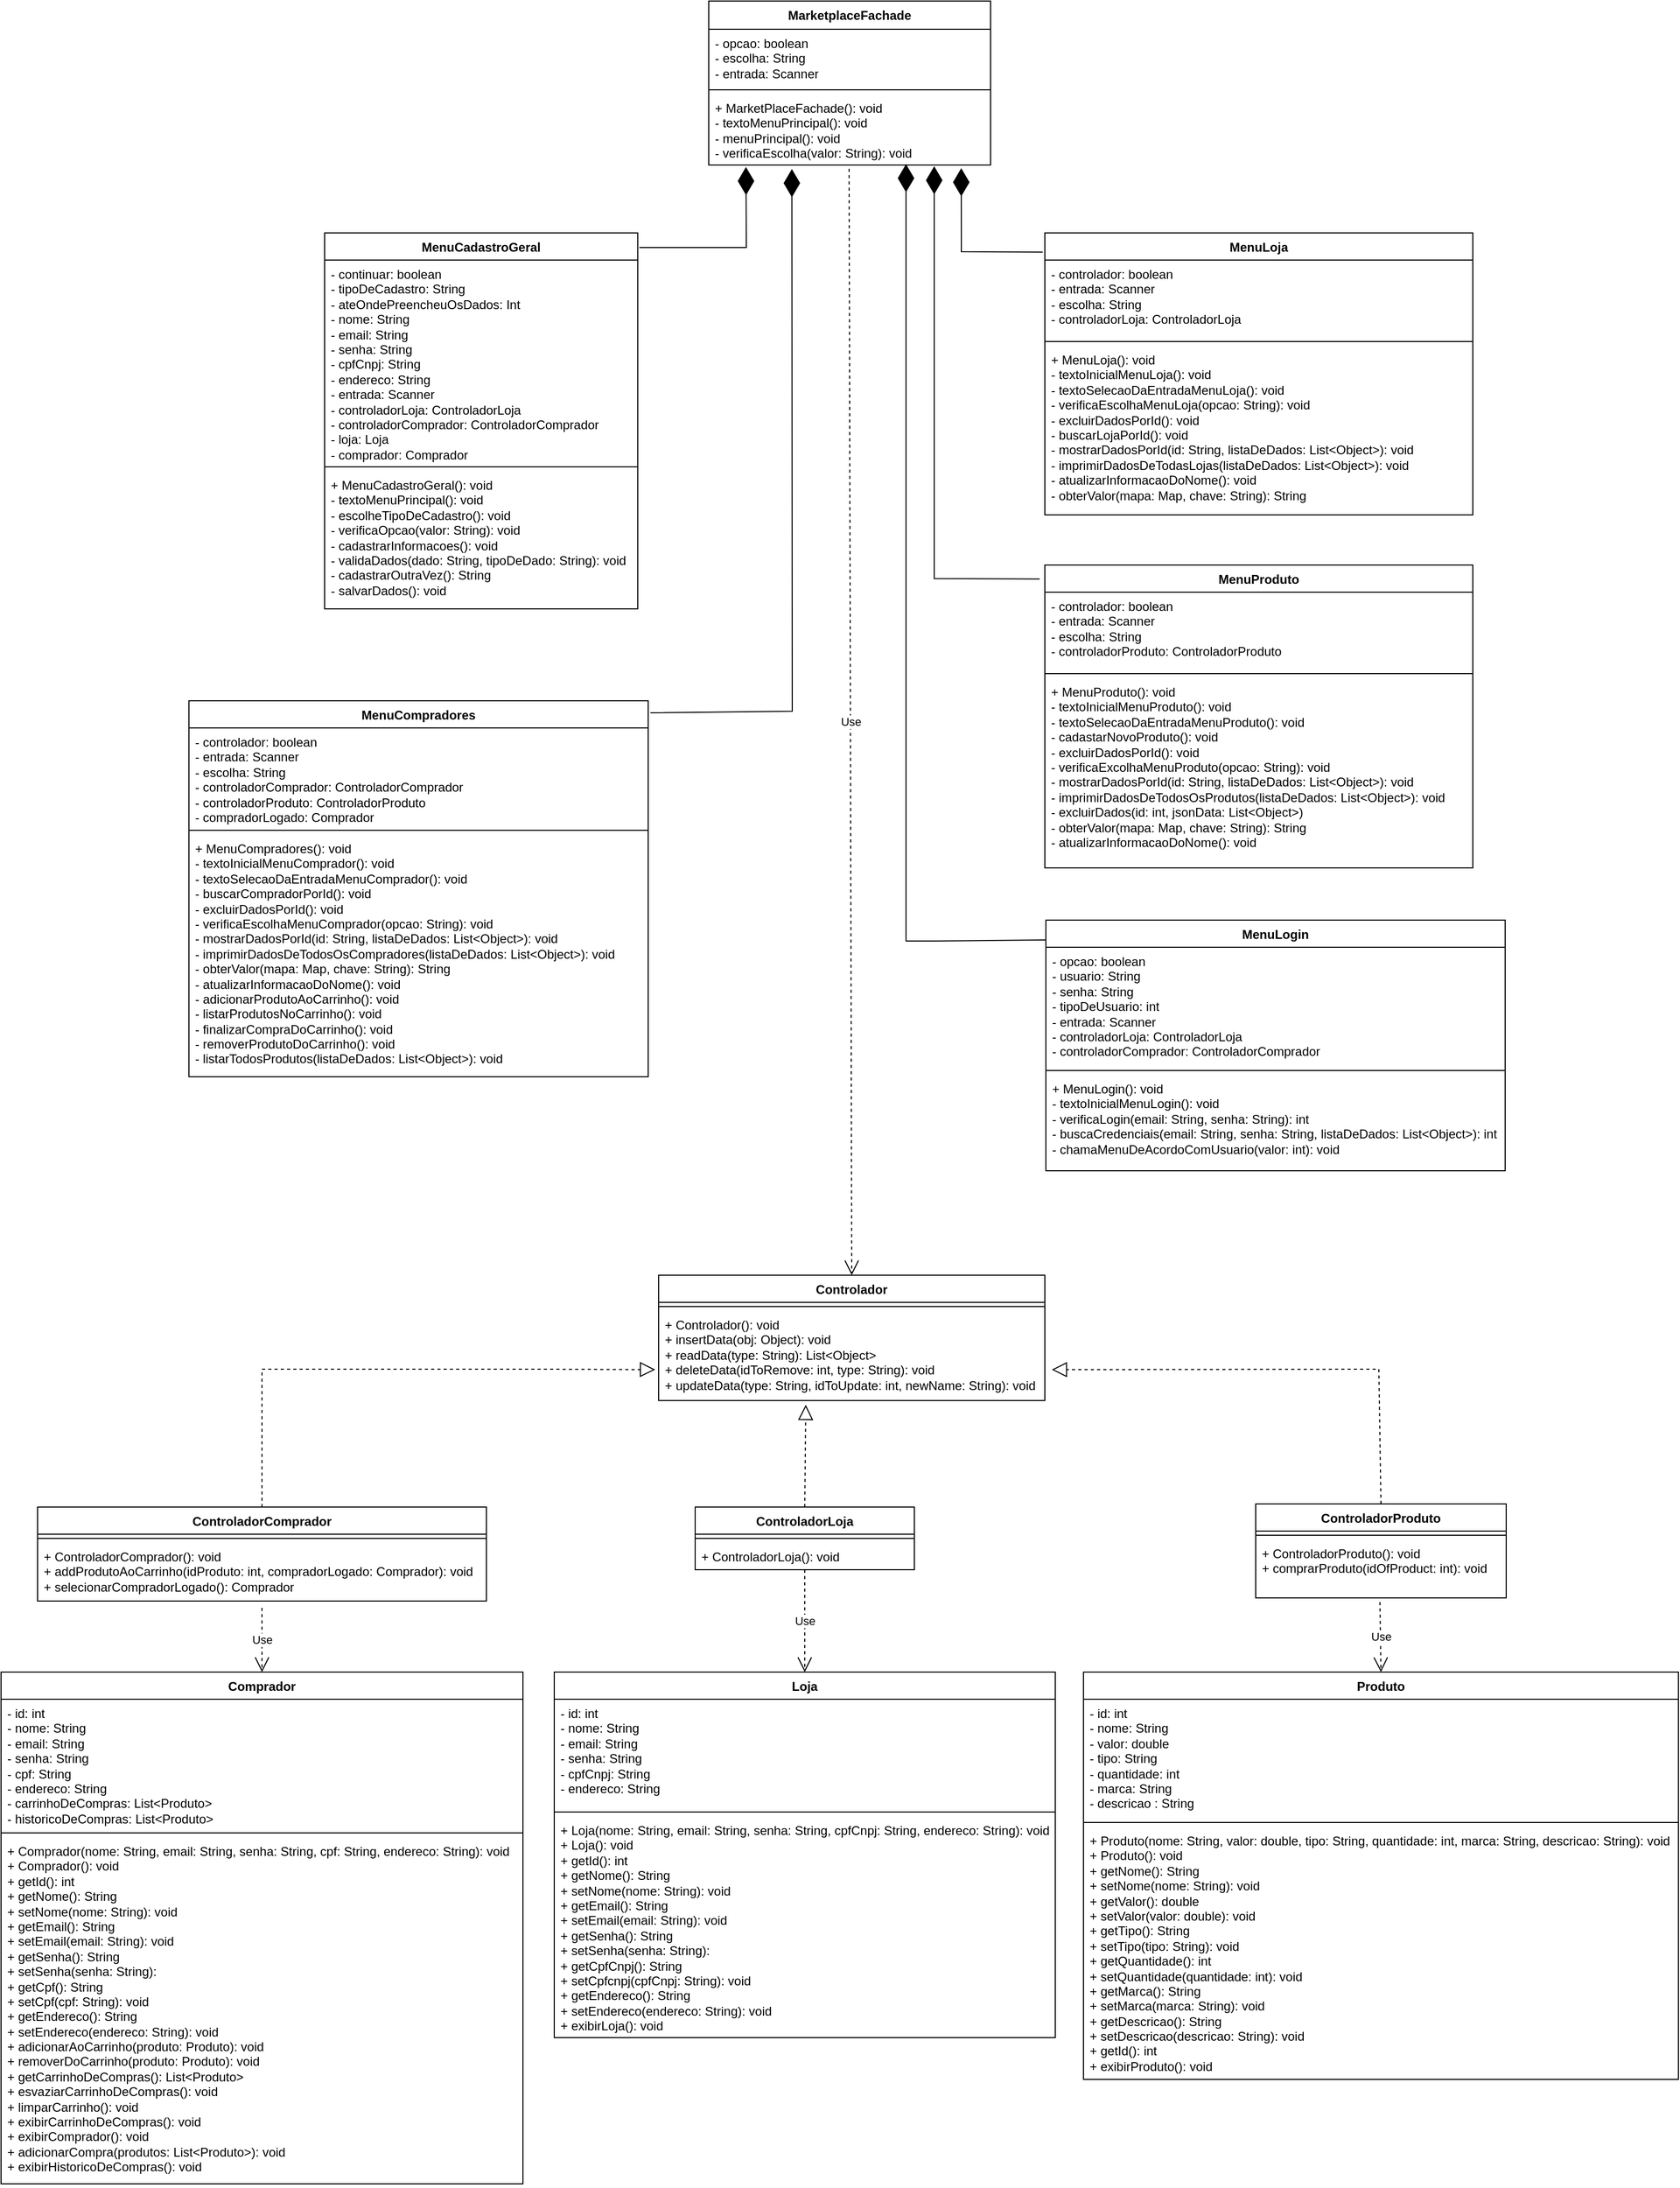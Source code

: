 <mxfile version="21.3.7" type="google">
  <diagram id="C5RBs43oDa-KdzZeNtuy" name="Page-1">
    <mxGraphModel grid="1" page="1" gridSize="10" guides="1" tooltips="1" connect="1" arrows="1" fold="1" pageScale="1" pageWidth="827" pageHeight="1169" math="0" shadow="0">
      <root>
        <mxCell id="WIyWlLk6GJQsqaUBKTNV-0" />
        <mxCell id="WIyWlLk6GJQsqaUBKTNV-1" parent="WIyWlLk6GJQsqaUBKTNV-0" />
        <mxCell id="Gcdk8fS8pFuIdkC-RurW-14" value="Produto" style="swimlane;fontStyle=1;align=center;verticalAlign=top;childLayout=stackLayout;horizontal=1;startSize=26;horizontalStack=0;resizeParent=1;resizeParentMax=0;resizeLast=0;collapsible=1;marginBottom=0;whiteSpace=wrap;html=1;" vertex="1" parent="WIyWlLk6GJQsqaUBKTNV-1">
          <mxGeometry x="1057" y="460" width="570" height="390" as="geometry" />
        </mxCell>
        <mxCell id="Gcdk8fS8pFuIdkC-RurW-15" value="- id: int&lt;br style=&quot;border-color: var(--border-color);&quot;&gt;- nome: String&lt;br style=&quot;border-color: var(--border-color);&quot;&gt;- valor: double&lt;br style=&quot;border-color: var(--border-color);&quot;&gt;- tipo: String&lt;br style=&quot;border-color: var(--border-color);&quot;&gt;- quantidade: int&lt;br style=&quot;border-color: var(--border-color);&quot;&gt;- marca: String&lt;br style=&quot;border-color: var(--border-color);&quot;&gt;- descricao : String" style="text;strokeColor=none;fillColor=none;align=left;verticalAlign=top;spacingLeft=4;spacingRight=4;overflow=hidden;rotatable=0;points=[[0,0.5],[1,0.5]];portConstraint=eastwest;whiteSpace=wrap;html=1;" vertex="1" parent="Gcdk8fS8pFuIdkC-RurW-14">
          <mxGeometry y="26" width="570" height="114" as="geometry" />
        </mxCell>
        <mxCell id="Gcdk8fS8pFuIdkC-RurW-16" value="" style="line;strokeWidth=1;fillColor=none;align=left;verticalAlign=middle;spacingTop=-1;spacingLeft=3;spacingRight=3;rotatable=0;labelPosition=right;points=[];portConstraint=eastwest;strokeColor=inherit;" vertex="1" parent="Gcdk8fS8pFuIdkC-RurW-14">
          <mxGeometry y="140" width="570" height="8" as="geometry" />
        </mxCell>
        <mxCell id="Gcdk8fS8pFuIdkC-RurW-17" value="+ Produto(nome: String, valor: double, tipo: String, quantidade: int, marca: String, descricao: String): void&lt;br&gt;+ Produto(): void&lt;br&gt;+ getNome(): String&lt;br&gt;+ setNome(nome: String): void&lt;br&gt;+ getValor(): double&lt;br&gt;+ setValor(valor: double): void&lt;br&gt;+ getTipo(): String&lt;br&gt;+ setTipo(tipo: String): void&lt;br&gt;+ getQuantidade(): int&lt;br&gt;+ setQuantidade(quantidade: int): void&lt;br&gt;+ getMarca(): String&lt;br&gt;+ setMarca(marca: String): void&lt;br&gt;+ getDescricao(): String&lt;br&gt;+ setDescricao(descricao: String): void&lt;br&gt;+ getId(): int&lt;br&gt;+ exibirProduto(): void" style="text;strokeColor=none;fillColor=none;align=left;verticalAlign=top;spacingLeft=4;spacingRight=4;overflow=hidden;rotatable=0;points=[[0,0.5],[1,0.5]];portConstraint=eastwest;whiteSpace=wrap;html=1;" vertex="1" parent="Gcdk8fS8pFuIdkC-RurW-14">
          <mxGeometry y="148" width="570" height="242" as="geometry" />
        </mxCell>
        <mxCell id="Gcdk8fS8pFuIdkC-RurW-18" value="Loja" style="swimlane;fontStyle=1;align=center;verticalAlign=top;childLayout=stackLayout;horizontal=1;startSize=26;horizontalStack=0;resizeParent=1;resizeParentMax=0;resizeLast=0;collapsible=1;marginBottom=0;whiteSpace=wrap;html=1;" vertex="1" parent="WIyWlLk6GJQsqaUBKTNV-1">
          <mxGeometry x="550" y="460" width="480" height="350" as="geometry" />
        </mxCell>
        <mxCell id="Gcdk8fS8pFuIdkC-RurW-19" value="- id: int&lt;br&gt;- nome: String&lt;br style=&quot;border-color: var(--border-color);&quot;&gt;- email: String&lt;br style=&quot;border-color: var(--border-color);&quot;&gt;- senha: String&lt;br style=&quot;border-color: var(--border-color);&quot;&gt;- cpfCnpj: String&lt;br style=&quot;border-color: var(--border-color);&quot;&gt;- endereco: String" style="text;strokeColor=none;fillColor=none;align=left;verticalAlign=top;spacingLeft=4;spacingRight=4;overflow=hidden;rotatable=0;points=[[0,0.5],[1,0.5]];portConstraint=eastwest;whiteSpace=wrap;html=1;" vertex="1" parent="Gcdk8fS8pFuIdkC-RurW-18">
          <mxGeometry y="26" width="480" height="104" as="geometry" />
        </mxCell>
        <mxCell id="Gcdk8fS8pFuIdkC-RurW-20" value="" style="line;strokeWidth=1;fillColor=none;align=left;verticalAlign=middle;spacingTop=-1;spacingLeft=3;spacingRight=3;rotatable=0;labelPosition=right;points=[];portConstraint=eastwest;strokeColor=inherit;" vertex="1" parent="Gcdk8fS8pFuIdkC-RurW-18">
          <mxGeometry y="130" width="480" height="8" as="geometry" />
        </mxCell>
        <mxCell id="Gcdk8fS8pFuIdkC-RurW-21" value="+ Loja(nome: String, email: String, senha: String, cpfCnpj: String, endereco: String): void&lt;br&gt;+ Loja(): void&lt;br&gt;+ getId(): int&lt;br&gt;+ getNome(): String&lt;br&gt;+ setNome(nome: String): void&lt;br&gt;+ getEmail(): String&lt;br style=&quot;border-color: var(--border-color);&quot;&gt;+ setEmail(email: String):&amp;nbsp;void&lt;br&gt;+ getSenha(): String&lt;br style=&quot;border-color: var(--border-color);&quot;&gt;+ setSenha(senha: String):&lt;br&gt;+ getCpfCnpj(): String&lt;br style=&quot;border-color: var(--border-color);&quot;&gt;+ setCpfcnpj(cpfCnpj: String): void&lt;br&gt;+ getEndereco(): String&lt;br style=&quot;border-color: var(--border-color);&quot;&gt;+ setEndereco(endereco: String): void&lt;br&gt;+ exibirLoja(): void" style="text;strokeColor=none;fillColor=none;align=left;verticalAlign=top;spacingLeft=4;spacingRight=4;overflow=hidden;rotatable=0;points=[[0,0.5],[1,0.5]];portConstraint=eastwest;whiteSpace=wrap;html=1;" vertex="1" parent="Gcdk8fS8pFuIdkC-RurW-18">
          <mxGeometry y="138" width="480" height="212" as="geometry" />
        </mxCell>
        <mxCell id="f-hndel8DWrUnmfLqrw1-19" value="ControladorLoja" style="swimlane;fontStyle=1;align=center;verticalAlign=top;childLayout=stackLayout;horizontal=1;startSize=26;horizontalStack=0;resizeParent=1;resizeParentMax=0;resizeLast=0;collapsible=1;marginBottom=0;whiteSpace=wrap;html=1;" vertex="1" parent="WIyWlLk6GJQsqaUBKTNV-1">
          <mxGeometry x="685" y="302" width="210" height="60" as="geometry" />
        </mxCell>
        <mxCell id="f-hndel8DWrUnmfLqrw1-21" value="" style="line;strokeWidth=1;fillColor=none;align=left;verticalAlign=middle;spacingTop=-1;spacingLeft=3;spacingRight=3;rotatable=0;labelPosition=right;points=[];portConstraint=eastwest;strokeColor=inherit;" vertex="1" parent="f-hndel8DWrUnmfLqrw1-19">
          <mxGeometry y="26" width="210" height="8" as="geometry" />
        </mxCell>
        <mxCell id="f-hndel8DWrUnmfLqrw1-22" value="+ ControladorLoja(): void" style="text;strokeColor=none;fillColor=none;align=left;verticalAlign=top;spacingLeft=4;spacingRight=4;overflow=hidden;rotatable=0;points=[[0,0.5],[1,0.5]];portConstraint=eastwest;whiteSpace=wrap;html=1;" vertex="1" parent="f-hndel8DWrUnmfLqrw1-19">
          <mxGeometry y="34" width="210" height="26" as="geometry" />
        </mxCell>
        <mxCell id="f-hndel8DWrUnmfLqrw1-23" value="ControladorComprador" style="swimlane;fontStyle=1;align=center;verticalAlign=top;childLayout=stackLayout;horizontal=1;startSize=26;horizontalStack=0;resizeParent=1;resizeParentMax=0;resizeLast=0;collapsible=1;marginBottom=0;whiteSpace=wrap;html=1;" vertex="1" parent="WIyWlLk6GJQsqaUBKTNV-1">
          <mxGeometry x="55" y="302" width="430" height="90" as="geometry" />
        </mxCell>
        <mxCell id="f-hndel8DWrUnmfLqrw1-25" value="" style="line;strokeWidth=1;fillColor=none;align=left;verticalAlign=middle;spacingTop=-1;spacingLeft=3;spacingRight=3;rotatable=0;labelPosition=right;points=[];portConstraint=eastwest;strokeColor=inherit;" vertex="1" parent="f-hndel8DWrUnmfLqrw1-23">
          <mxGeometry y="26" width="430" height="8" as="geometry" />
        </mxCell>
        <mxCell id="f-hndel8DWrUnmfLqrw1-26" value="+ ControladorComprador(): void&lt;br&gt;+ addProdutoAoCarrinho(idProduto: int, compradorLogado: Comprador): void&lt;br&gt;+ selecionarCompradorLogado(): Comprador" style="text;strokeColor=none;fillColor=none;align=left;verticalAlign=top;spacingLeft=4;spacingRight=4;overflow=hidden;rotatable=0;points=[[0,0.5],[1,0.5]];portConstraint=eastwest;whiteSpace=wrap;html=1;" vertex="1" parent="f-hndel8DWrUnmfLqrw1-23">
          <mxGeometry y="34" width="430" height="56" as="geometry" />
        </mxCell>
        <mxCell id="f-hndel8DWrUnmfLqrw1-27" value="ControladorProduto" style="swimlane;fontStyle=1;align=center;verticalAlign=top;childLayout=stackLayout;horizontal=1;startSize=26;horizontalStack=0;resizeParent=1;resizeParentMax=0;resizeLast=0;collapsible=1;marginBottom=0;whiteSpace=wrap;html=1;" vertex="1" parent="WIyWlLk6GJQsqaUBKTNV-1">
          <mxGeometry x="1222" y="299" width="240" height="90" as="geometry" />
        </mxCell>
        <mxCell id="f-hndel8DWrUnmfLqrw1-29" value="" style="line;strokeWidth=1;fillColor=none;align=left;verticalAlign=middle;spacingTop=-1;spacingLeft=3;spacingRight=3;rotatable=0;labelPosition=right;points=[];portConstraint=eastwest;strokeColor=inherit;" vertex="1" parent="f-hndel8DWrUnmfLqrw1-27">
          <mxGeometry y="26" width="240" height="8" as="geometry" />
        </mxCell>
        <mxCell id="f-hndel8DWrUnmfLqrw1-30" value="+ ControladorProduto(): void&lt;br&gt;+ comprarProduto(idOfProduct: int): void" style="text;strokeColor=none;fillColor=none;align=left;verticalAlign=top;spacingLeft=4;spacingRight=4;overflow=hidden;rotatable=0;points=[[0,0.5],[1,0.5]];portConstraint=eastwest;whiteSpace=wrap;html=1;" vertex="1" parent="f-hndel8DWrUnmfLqrw1-27">
          <mxGeometry y="34" width="240" height="56" as="geometry" />
        </mxCell>
        <mxCell id="f-hndel8DWrUnmfLqrw1-31" value="Controlador" style="swimlane;fontStyle=1;align=center;verticalAlign=top;childLayout=stackLayout;horizontal=1;startSize=26;horizontalStack=0;resizeParent=1;resizeParentMax=0;resizeLast=0;collapsible=1;marginBottom=0;whiteSpace=wrap;html=1;movable=1;resizable=1;rotatable=1;deletable=1;editable=1;locked=0;connectable=1;" vertex="1" parent="WIyWlLk6GJQsqaUBKTNV-1">
          <mxGeometry x="650" y="80" width="370" height="120" as="geometry" />
        </mxCell>
        <mxCell id="f-hndel8DWrUnmfLqrw1-33" value="" style="line;strokeWidth=1;fillColor=none;align=left;verticalAlign=middle;spacingTop=-1;spacingLeft=3;spacingRight=3;rotatable=0;labelPosition=right;points=[];portConstraint=eastwest;strokeColor=inherit;" vertex="1" parent="f-hndel8DWrUnmfLqrw1-31">
          <mxGeometry y="26" width="370" height="8" as="geometry" />
        </mxCell>
        <mxCell id="f-hndel8DWrUnmfLqrw1-34" value="+ Controlador(): void&lt;br&gt;+ insertData(obj: Object): void&lt;br&gt;+ readData(type: String): List&amp;lt;Object&amp;gt;&lt;br&gt;+ deleteData(idToRemove: int, type: String): void&lt;br&gt;+ updateData(type: String, idToUpdate: int, newName: String): void" style="text;strokeColor=none;fillColor=none;align=left;verticalAlign=top;spacingLeft=4;spacingRight=4;overflow=hidden;rotatable=0;points=[[0,0.5],[1,0.5]];portConstraint=eastwest;whiteSpace=wrap;html=1;" vertex="1" parent="f-hndel8DWrUnmfLqrw1-31">
          <mxGeometry y="34" width="370" height="86" as="geometry" />
        </mxCell>
        <mxCell id="5XiNrkZ_VABR4q-mwe3V-0" value="Comprador" style="swimlane;fontStyle=1;align=center;verticalAlign=top;childLayout=stackLayout;horizontal=1;startSize=26;horizontalStack=0;resizeParent=1;resizeParentMax=0;resizeLast=0;collapsible=1;marginBottom=0;whiteSpace=wrap;html=1;" vertex="1" parent="WIyWlLk6GJQsqaUBKTNV-1">
          <mxGeometry x="20" y="460" width="500" height="490" as="geometry" />
        </mxCell>
        <mxCell id="5XiNrkZ_VABR4q-mwe3V-1" value="- id: int&lt;br&gt;- nome: String&lt;br style=&quot;border-color: var(--border-color);&quot;&gt;- email: String&lt;br style=&quot;border-color: var(--border-color);&quot;&gt;- senha: String&lt;br style=&quot;border-color: var(--border-color);&quot;&gt;- cpf: String&lt;br style=&quot;border-color: var(--border-color);&quot;&gt;- endereco: String&lt;br&gt;- carrinhoDeCompras: List&amp;lt;Produto&amp;gt;&lt;br&gt;- historicoDeCompras: List&amp;lt;Produto&amp;gt;" style="text;strokeColor=none;fillColor=none;align=left;verticalAlign=top;spacingLeft=4;spacingRight=4;overflow=hidden;rotatable=0;points=[[0,0.5],[1,0.5]];portConstraint=eastwest;whiteSpace=wrap;html=1;" vertex="1" parent="5XiNrkZ_VABR4q-mwe3V-0">
          <mxGeometry y="26" width="500" height="124" as="geometry" />
        </mxCell>
        <mxCell id="5XiNrkZ_VABR4q-mwe3V-2" value="" style="line;strokeWidth=1;fillColor=none;align=left;verticalAlign=middle;spacingTop=-1;spacingLeft=3;spacingRight=3;rotatable=0;labelPosition=right;points=[];portConstraint=eastwest;strokeColor=inherit;" vertex="1" parent="5XiNrkZ_VABR4q-mwe3V-0">
          <mxGeometry y="150" width="500" height="8" as="geometry" />
        </mxCell>
        <mxCell id="5XiNrkZ_VABR4q-mwe3V-3" value="+ Comprador(nome: String, email: String, senha: String, cpf: String, endereco: String): void&lt;br&gt;+ Comprador(): void&lt;br&gt;+ getId(): int&lt;br&gt;+ getNome(): String&lt;br&gt;+ setNome(nome: String): void&lt;br&gt;+ getEmail(): String&lt;br style=&quot;border-color: var(--border-color);&quot;&gt;+ setEmail(email: String):&amp;nbsp;void&lt;br&gt;+ getSenha(): String&lt;br style=&quot;border-color: var(--border-color);&quot;&gt;+ setSenha(senha: String):&lt;br&gt;+ getCpf(): String&lt;br style=&quot;border-color: var(--border-color);&quot;&gt;+ setCpf(cpf: String): void&lt;br&gt;+ getEndereco(): String&lt;br style=&quot;border-color: var(--border-color);&quot;&gt;+ setEndereco(endereco: String): void&lt;br&gt;+ adicionarAoCarrinho(produto: Produto): void&lt;br&gt;+ removerDoCarrinho(produto: Produto): void&lt;br&gt;+ getCarrinhoDeCompras(): List&amp;lt;Produto&amp;gt;&lt;br&gt;+ esvaziarCarrinhoDeCompras(): void&lt;br&gt;+ limparCarrinho(): void&lt;br&gt;+ exibirCarrinhoDeCompras(): void&lt;br&gt;+ exibirComprador(): void&lt;br&gt;+ adicionarCompra(produtos: List&amp;lt;Produto&amp;gt;): void&lt;br&gt;+ exibirHistoricoDeCompras(): void" style="text;strokeColor=none;fillColor=none;align=left;verticalAlign=top;spacingLeft=4;spacingRight=4;overflow=hidden;rotatable=0;points=[[0,0.5],[1,0.5]];portConstraint=eastwest;whiteSpace=wrap;html=1;" vertex="1" parent="5XiNrkZ_VABR4q-mwe3V-0">
          <mxGeometry y="158" width="500" height="332" as="geometry" />
        </mxCell>
        <mxCell id="5XiNrkZ_VABR4q-mwe3V-9" value="Use" style="endArrow=open;endSize=12;dashed=1;html=1;rounded=0;entryX=0.5;entryY=0;entryDx=0;entryDy=0;exitX=0.5;exitY=1.115;exitDx=0;exitDy=0;exitPerimeter=0;" edge="1" parent="WIyWlLk6GJQsqaUBKTNV-1" source="f-hndel8DWrUnmfLqrw1-26" target="5XiNrkZ_VABR4q-mwe3V-0">
          <mxGeometry width="160" relative="1" as="geometry">
            <mxPoint x="565" y="430" as="sourcePoint" />
            <mxPoint x="870" y="510" as="targetPoint" />
          </mxGeometry>
        </mxCell>
        <mxCell id="5XiNrkZ_VABR4q-mwe3V-10" value="Use" style="endArrow=open;endSize=12;dashed=1;html=1;rounded=0;entryX=0.5;entryY=0;entryDx=0;entryDy=0;exitX=0.5;exitY=1;exitDx=0;exitDy=0;exitPerimeter=0;" edge="1" parent="WIyWlLk6GJQsqaUBKTNV-1" source="f-hndel8DWrUnmfLqrw1-22" target="Gcdk8fS8pFuIdkC-RurW-18">
          <mxGeometry width="160" relative="1" as="geometry">
            <mxPoint x="834" y="400" as="sourcePoint" />
            <mxPoint x="870" y="650" as="targetPoint" />
          </mxGeometry>
        </mxCell>
        <mxCell id="5XiNrkZ_VABR4q-mwe3V-11" value="Use" style="endArrow=open;endSize=12;dashed=1;html=1;rounded=0;exitX=0.496;exitY=1.071;exitDx=0;exitDy=0;exitPerimeter=0;entryX=0.5;entryY=0;entryDx=0;entryDy=0;" edge="1" parent="WIyWlLk6GJQsqaUBKTNV-1" source="f-hndel8DWrUnmfLqrw1-30" target="Gcdk8fS8pFuIdkC-RurW-14">
          <mxGeometry width="160" relative="1" as="geometry">
            <mxPoint x="1345" y="390" as="sourcePoint" />
            <mxPoint x="1341" y="460" as="targetPoint" />
          </mxGeometry>
        </mxCell>
        <mxCell id="5XiNrkZ_VABR4q-mwe3V-12" value="" style="endArrow=block;dashed=1;endFill=0;endSize=12;html=1;rounded=0;entryX=1.018;entryY=0.656;entryDx=0;entryDy=0;entryPerimeter=0;exitX=0.5;exitY=0;exitDx=0;exitDy=0;" edge="1" parent="WIyWlLk6GJQsqaUBKTNV-1" source="f-hndel8DWrUnmfLqrw1-27" target="f-hndel8DWrUnmfLqrw1-34">
          <mxGeometry width="160" relative="1" as="geometry">
            <mxPoint x="1350" y="270" as="sourcePoint" />
            <mxPoint x="940" y="189" as="targetPoint" />
            <Array as="points">
              <mxPoint x="1340" y="170" />
            </Array>
          </mxGeometry>
        </mxCell>
        <mxCell id="5XiNrkZ_VABR4q-mwe3V-13" value="" style="endArrow=block;dashed=1;endFill=0;endSize=12;html=1;rounded=0;entryX=-0.009;entryY=0.656;entryDx=0;entryDy=0;exitX=0.5;exitY=0;exitDx=0;exitDy=0;entryPerimeter=0;" edge="1" parent="WIyWlLk6GJQsqaUBKTNV-1" source="f-hndel8DWrUnmfLqrw1-23" target="f-hndel8DWrUnmfLqrw1-34">
          <mxGeometry width="160" relative="1" as="geometry">
            <mxPoint x="530" y="220" as="sourcePoint" />
            <mxPoint x="730" y="189" as="targetPoint" />
            <Array as="points">
              <mxPoint x="270" y="170" />
              <mxPoint x="540" y="170" />
            </Array>
          </mxGeometry>
        </mxCell>
        <mxCell id="5XiNrkZ_VABR4q-mwe3V-14" value="" style="endArrow=block;dashed=1;endFill=0;endSize=12;html=1;rounded=0;exitX=0.5;exitY=0;exitDx=0;exitDy=0;entryX=0.381;entryY=1.048;entryDx=0;entryDy=0;entryPerimeter=0;" edge="1" parent="WIyWlLk6GJQsqaUBKTNV-1" source="f-hndel8DWrUnmfLqrw1-19" target="f-hndel8DWrUnmfLqrw1-34">
          <mxGeometry width="160" relative="1" as="geometry">
            <mxPoint x="764" y="270" as="sourcePoint" />
            <mxPoint x="830" y="240" as="targetPoint" />
          </mxGeometry>
        </mxCell>
        <mxCell id="5XiNrkZ_VABR4q-mwe3V-20" value="MarketplaceFachade" style="swimlane;fontStyle=1;align=center;verticalAlign=top;childLayout=stackLayout;horizontal=1;startSize=27;horizontalStack=0;resizeParent=1;resizeParentMax=0;resizeLast=0;collapsible=1;marginBottom=0;whiteSpace=wrap;html=1;" vertex="1" parent="WIyWlLk6GJQsqaUBKTNV-1">
          <mxGeometry x="698" y="-1140" width="270" height="157" as="geometry" />
        </mxCell>
        <mxCell id="5XiNrkZ_VABR4q-mwe3V-21" value="- opcao: boolean&lt;br&gt;- escolha: String&lt;br&gt;- entrada: Scanner" style="text;strokeColor=none;fillColor=none;align=left;verticalAlign=top;spacingLeft=4;spacingRight=4;overflow=hidden;rotatable=0;points=[[0,0.5],[1,0.5]];portConstraint=eastwest;whiteSpace=wrap;html=1;" vertex="1" parent="5XiNrkZ_VABR4q-mwe3V-20">
          <mxGeometry y="27" width="270" height="54" as="geometry" />
        </mxCell>
        <mxCell id="5XiNrkZ_VABR4q-mwe3V-22" value="" style="line;strokeWidth=1;fillColor=none;align=left;verticalAlign=middle;spacingTop=-1;spacingLeft=3;spacingRight=3;rotatable=0;labelPosition=right;points=[];portConstraint=eastwest;strokeColor=inherit;" vertex="1" parent="5XiNrkZ_VABR4q-mwe3V-20">
          <mxGeometry y="81" width="270" height="8" as="geometry" />
        </mxCell>
        <mxCell id="5XiNrkZ_VABR4q-mwe3V-23" value="+ MarketPlaceFachade(): void&lt;br&gt;- textoMenuPrincipal(): void&lt;br&gt;- menuPrincipal(): void&lt;br&gt;- verificaEscolha(valor: String): void" style="text;strokeColor=none;fillColor=none;align=left;verticalAlign=top;spacingLeft=4;spacingRight=4;overflow=hidden;rotatable=0;points=[[0,0.5],[1,0.5]];portConstraint=eastwest;whiteSpace=wrap;html=1;" vertex="1" parent="5XiNrkZ_VABR4q-mwe3V-20">
          <mxGeometry y="89" width="270" height="68" as="geometry" />
        </mxCell>
        <mxCell id="5XiNrkZ_VABR4q-mwe3V-24" value="MenuCadastroGeral" style="swimlane;fontStyle=1;align=center;verticalAlign=top;childLayout=stackLayout;horizontal=1;startSize=26;horizontalStack=0;resizeParent=1;resizeParentMax=0;resizeLast=0;collapsible=1;marginBottom=0;whiteSpace=wrap;html=1;" vertex="1" parent="WIyWlLk6GJQsqaUBKTNV-1">
          <mxGeometry x="330" y="-918" width="300" height="360" as="geometry" />
        </mxCell>
        <mxCell id="5XiNrkZ_VABR4q-mwe3V-25" value="- continuar: boolean&lt;br&gt;- tipoDeCadastro: String&lt;br&gt;- ateOndePreencheuOsDados: Int&lt;br&gt;- nome: String&lt;br&gt;- email: String&lt;br&gt;- senha: String&lt;br&gt;- cpfCnpj: String&lt;br&gt;- endereco: String&lt;br&gt;- entrada: Scanner&lt;br&gt;- controladorLoja: ControladorLoja&lt;br&gt;- controladorComprador: ControladorComprador&lt;br&gt;- loja: Loja&lt;br&gt;- comprador: Comprador" style="text;strokeColor=none;fillColor=none;align=left;verticalAlign=top;spacingLeft=4;spacingRight=4;overflow=hidden;rotatable=0;points=[[0,0.5],[1,0.5]];portConstraint=eastwest;whiteSpace=wrap;html=1;" vertex="1" parent="5XiNrkZ_VABR4q-mwe3V-24">
          <mxGeometry y="26" width="300" height="194" as="geometry" />
        </mxCell>
        <mxCell id="5XiNrkZ_VABR4q-mwe3V-26" value="" style="line;strokeWidth=1;fillColor=none;align=left;verticalAlign=middle;spacingTop=-1;spacingLeft=3;spacingRight=3;rotatable=0;labelPosition=right;points=[];portConstraint=eastwest;strokeColor=inherit;" vertex="1" parent="5XiNrkZ_VABR4q-mwe3V-24">
          <mxGeometry y="220" width="300" height="8" as="geometry" />
        </mxCell>
        <mxCell id="5XiNrkZ_VABR4q-mwe3V-27" value="+ MenuCadastroGeral(): void&lt;br&gt;- textoMenuPrincipal(): void&lt;br&gt;- escolheTipoDeCadastro(): void&lt;br&gt;- verificaOpcao(valor: String): void&lt;br&gt;- cadastrarInformacoes(): void&lt;br&gt;- validaDados(dado: String, tipoDeDado: String): void&lt;br&gt;- cadastrarOutraVez(): String&lt;br&gt;- salvarDados(): void" style="text;strokeColor=none;fillColor=none;align=left;verticalAlign=top;spacingLeft=4;spacingRight=4;overflow=hidden;rotatable=0;points=[[0,0.5],[1,0.5]];portConstraint=eastwest;whiteSpace=wrap;html=1;" vertex="1" parent="5XiNrkZ_VABR4q-mwe3V-24">
          <mxGeometry y="228" width="300" height="132" as="geometry" />
        </mxCell>
        <mxCell id="5XiNrkZ_VABR4q-mwe3V-28" value="MenuCompradores" style="swimlane;fontStyle=1;align=center;verticalAlign=top;childLayout=stackLayout;horizontal=1;startSize=26;horizontalStack=0;resizeParent=1;resizeParentMax=0;resizeLast=0;collapsible=1;marginBottom=0;whiteSpace=wrap;html=1;" vertex="1" parent="WIyWlLk6GJQsqaUBKTNV-1">
          <mxGeometry x="200" y="-470" width="440" height="360" as="geometry" />
        </mxCell>
        <mxCell id="5XiNrkZ_VABR4q-mwe3V-29" value="- controlador: boolean&lt;br&gt;- entrada: Scanner&lt;br&gt;- escolha: String&lt;br&gt;- controladorComprador: ControladorComprador&lt;br&gt;- controladorProduto: ControladorProduto&lt;br&gt;- compradorLogado: Comprador" style="text;strokeColor=none;fillColor=none;align=left;verticalAlign=top;spacingLeft=4;spacingRight=4;overflow=hidden;rotatable=0;points=[[0,0.5],[1,0.5]];portConstraint=eastwest;whiteSpace=wrap;html=1;" vertex="1" parent="5XiNrkZ_VABR4q-mwe3V-28">
          <mxGeometry y="26" width="440" height="94" as="geometry" />
        </mxCell>
        <mxCell id="5XiNrkZ_VABR4q-mwe3V-30" value="" style="line;strokeWidth=1;fillColor=none;align=left;verticalAlign=middle;spacingTop=-1;spacingLeft=3;spacingRight=3;rotatable=0;labelPosition=right;points=[];portConstraint=eastwest;strokeColor=inherit;" vertex="1" parent="5XiNrkZ_VABR4q-mwe3V-28">
          <mxGeometry y="120" width="440" height="8" as="geometry" />
        </mxCell>
        <mxCell id="5XiNrkZ_VABR4q-mwe3V-31" value="+ MenuCompradores(): void&lt;br&gt;- textoInicialMenuComprador(): void&lt;br&gt;- textoSelecaoDaEntradaMenuComprador(): void&lt;br&gt;- buscarCompradorPorId(): void&lt;br&gt;- excluirDadosPorId(): void&lt;br&gt;- verificaEscolhaMenuComprador(opcao: String): void&lt;br&gt;- mostrarDadosPorId(id: String, listaDeDados: List&amp;lt;Object&amp;gt;): void&lt;br&gt;- imprimirDadosDeTodosOsCompradores(listaDeDados: List&amp;lt;Object&amp;gt;): void&lt;br&gt;- obterValor(mapa: Map, chave: String): String&lt;br&gt;- atualizarInformacaoDoNome(): void&lt;br&gt;- adicionarProdutoAoCarrinho(): void&lt;br&gt;- listarProdutosNoCarrinho(): void&lt;br&gt;- finalizarCompraDoCarrinho(): void&lt;br&gt;- removerProdutoDoCarrinho(): void&lt;br&gt;- listarTodosProdutos(listaDeDados: List&amp;lt;Object&amp;gt;): void" style="text;strokeColor=none;fillColor=none;align=left;verticalAlign=top;spacingLeft=4;spacingRight=4;overflow=hidden;rotatable=0;points=[[0,0.5],[1,0.5]];portConstraint=eastwest;whiteSpace=wrap;html=1;" vertex="1" parent="5XiNrkZ_VABR4q-mwe3V-28">
          <mxGeometry y="128" width="440" height="232" as="geometry" />
        </mxCell>
        <mxCell id="5XiNrkZ_VABR4q-mwe3V-32" value="MenuLogin" style="swimlane;fontStyle=1;align=center;verticalAlign=top;childLayout=stackLayout;horizontal=1;startSize=26;horizontalStack=0;resizeParent=1;resizeParentMax=0;resizeLast=0;collapsible=1;marginBottom=0;whiteSpace=wrap;html=1;" vertex="1" parent="WIyWlLk6GJQsqaUBKTNV-1">
          <mxGeometry x="1021" y="-260" width="440" height="240" as="geometry" />
        </mxCell>
        <mxCell id="5XiNrkZ_VABR4q-mwe3V-33" value="- opcao: boolean&lt;br style=&quot;border-color: var(--border-color);&quot;&gt;- usuario: String&lt;br style=&quot;border-color: var(--border-color);&quot;&gt;- senha: String&lt;br style=&quot;border-color: var(--border-color);&quot;&gt;- tipoDeUsuario: int&lt;br style=&quot;border-color: var(--border-color);&quot;&gt;- entrada: Scanner&lt;br style=&quot;border-color: var(--border-color);&quot;&gt;- controladorLoja: ControladorLoja&lt;br&gt;- controladorComprador: ControladorComprador" style="text;strokeColor=none;fillColor=none;align=left;verticalAlign=top;spacingLeft=4;spacingRight=4;overflow=hidden;rotatable=0;points=[[0,0.5],[1,0.5]];portConstraint=eastwest;whiteSpace=wrap;html=1;" vertex="1" parent="5XiNrkZ_VABR4q-mwe3V-32">
          <mxGeometry y="26" width="440" height="114" as="geometry" />
        </mxCell>
        <mxCell id="5XiNrkZ_VABR4q-mwe3V-34" value="" style="line;strokeWidth=1;fillColor=none;align=left;verticalAlign=middle;spacingTop=-1;spacingLeft=3;spacingRight=3;rotatable=0;labelPosition=right;points=[];portConstraint=eastwest;strokeColor=inherit;" vertex="1" parent="5XiNrkZ_VABR4q-mwe3V-32">
          <mxGeometry y="140" width="440" height="8" as="geometry" />
        </mxCell>
        <mxCell id="5XiNrkZ_VABR4q-mwe3V-35" value="+ MenuLogin(): void&lt;br&gt;- textoInicialMenuLogin(): void&lt;br&gt;- verificaLogin(email: String, senha: String): int&lt;br&gt;- buscaCredenciais(email: String, senha: String, listaDeDados: List&amp;lt;Object&amp;gt;): int&lt;br&gt;- chamaMenuDeAcordoComUsuario(valor: int): void" style="text;strokeColor=none;fillColor=none;align=left;verticalAlign=top;spacingLeft=4;spacingRight=4;overflow=hidden;rotatable=0;points=[[0,0.5],[1,0.5]];portConstraint=eastwest;whiteSpace=wrap;html=1;" vertex="1" parent="5XiNrkZ_VABR4q-mwe3V-32">
          <mxGeometry y="148" width="440" height="92" as="geometry" />
        </mxCell>
        <mxCell id="5XiNrkZ_VABR4q-mwe3V-41" value="" style="endArrow=diamondThin;endFill=1;endSize=24;html=1;rounded=0;entryX=0.295;entryY=1.057;entryDx=0;entryDy=0;entryPerimeter=0;exitX=1.005;exitY=0.032;exitDx=0;exitDy=0;exitPerimeter=0;" edge="1" parent="WIyWlLk6GJQsqaUBKTNV-1" source="5XiNrkZ_VABR4q-mwe3V-28" target="5XiNrkZ_VABR4q-mwe3V-23">
          <mxGeometry width="160" relative="1" as="geometry">
            <mxPoint x="700" y="-440" as="sourcePoint" />
            <mxPoint x="934.37" y="-963.424" as="targetPoint" />
            <Array as="points">
              <mxPoint x="778" y="-460" />
            </Array>
          </mxGeometry>
        </mxCell>
        <mxCell id="5XiNrkZ_VABR4q-mwe3V-42" value="" style="endArrow=diamondThin;endFill=1;endSize=24;html=1;rounded=0;exitX=0;exitY=0.079;exitDx=0;exitDy=0;entryX=0.7;entryY=0.988;entryDx=0;entryDy=0;entryPerimeter=0;exitPerimeter=0;" edge="1" parent="WIyWlLk6GJQsqaUBKTNV-1" source="5XiNrkZ_VABR4q-mwe3V-32" target="5XiNrkZ_VABR4q-mwe3V-23">
          <mxGeometry width="160" relative="1" as="geometry">
            <mxPoint x="874" y="-787" as="sourcePoint" />
            <mxPoint x="919" y="-937" as="targetPoint" />
            <Array as="points">
              <mxPoint x="916" y="-240" />
              <mxPoint x="887" y="-240" />
              <mxPoint x="887" y="-510" />
            </Array>
          </mxGeometry>
        </mxCell>
        <mxCell id="5XiNrkZ_VABR4q-mwe3V-43" value="" style="endArrow=diamondThin;endFill=1;endSize=24;html=1;rounded=0;exitX=-0.005;exitY=0.068;exitDx=0;exitDy=0;entryX=0.896;entryY=1.044;entryDx=0;entryDy=0;entryPerimeter=0;exitPerimeter=0;" edge="1" parent="WIyWlLk6GJQsqaUBKTNV-1" source="ZHm3C9zrdqXYUbDnuRYB-1" target="5XiNrkZ_VABR4q-mwe3V-23">
          <mxGeometry width="160" relative="1" as="geometry">
            <mxPoint x="556.01" y="-348.07" as="sourcePoint" />
            <mxPoint x="878.9" y="-964.032" as="targetPoint" />
            <Array as="points">
              <mxPoint x="940" y="-900" />
            </Array>
          </mxGeometry>
        </mxCell>
        <mxCell id="5XiNrkZ_VABR4q-mwe3V-44" value="Use" style="endArrow=open;endSize=12;dashed=1;html=1;rounded=0;exitX=0.498;exitY=1.053;exitDx=0;exitDy=0;exitPerimeter=0;entryX=0.5;entryY=0;entryDx=0;entryDy=0;" edge="1" parent="WIyWlLk6GJQsqaUBKTNV-1" source="5XiNrkZ_VABR4q-mwe3V-23" target="f-hndel8DWrUnmfLqrw1-31">
          <mxGeometry width="160" relative="1" as="geometry">
            <mxPoint x="769" y="-417" as="sourcePoint" />
            <mxPoint x="929" y="-417" as="targetPoint" />
          </mxGeometry>
        </mxCell>
        <mxCell id="ZHm3C9zrdqXYUbDnuRYB-0" value="" style="endArrow=diamondThin;endFill=1;endSize=24;html=1;rounded=0;entryX=0.132;entryY=1.028;entryDx=0;entryDy=0;exitX=1.005;exitY=0.039;exitDx=0;exitDy=0;exitPerimeter=0;entryPerimeter=0;" edge="1" parent="WIyWlLk6GJQsqaUBKTNV-1" source="5XiNrkZ_VABR4q-mwe3V-24" target="5XiNrkZ_VABR4q-mwe3V-23">
          <mxGeometry width="160" relative="1" as="geometry">
            <mxPoint x="759" y="-878" as="sourcePoint" />
            <mxPoint x="779" y="-947" as="targetPoint" />
            <Array as="points">
              <mxPoint x="734" y="-904" />
            </Array>
          </mxGeometry>
        </mxCell>
        <mxCell id="ZHm3C9zrdqXYUbDnuRYB-1" value="MenuLoja" style="swimlane;fontStyle=1;align=center;verticalAlign=top;childLayout=stackLayout;horizontal=1;startSize=26;horizontalStack=0;resizeParent=1;resizeParentMax=0;resizeLast=0;collapsible=1;marginBottom=0;whiteSpace=wrap;html=1;" vertex="1" parent="WIyWlLk6GJQsqaUBKTNV-1">
          <mxGeometry x="1020" y="-918" width="410" height="270" as="geometry" />
        </mxCell>
        <mxCell id="ZHm3C9zrdqXYUbDnuRYB-2" value="- controlador: boolean&lt;br style=&quot;border-color: var(--border-color);&quot;&gt;- entrada: Scanner&lt;br&gt;- escolha: String&lt;br style=&quot;border-color: var(--border-color);&quot;&gt;- controladorLoja: ControladorLoja" style="text;strokeColor=none;fillColor=none;align=left;verticalAlign=top;spacingLeft=4;spacingRight=4;overflow=hidden;rotatable=0;points=[[0,0.5],[1,0.5]];portConstraint=eastwest;whiteSpace=wrap;html=1;" vertex="1" parent="ZHm3C9zrdqXYUbDnuRYB-1">
          <mxGeometry y="26" width="410" height="74" as="geometry" />
        </mxCell>
        <mxCell id="ZHm3C9zrdqXYUbDnuRYB-3" value="" style="line;strokeWidth=1;fillColor=none;align=left;verticalAlign=middle;spacingTop=-1;spacingLeft=3;spacingRight=3;rotatable=0;labelPosition=right;points=[];portConstraint=eastwest;strokeColor=inherit;" vertex="1" parent="ZHm3C9zrdqXYUbDnuRYB-1">
          <mxGeometry y="100" width="410" height="8" as="geometry" />
        </mxCell>
        <mxCell id="ZHm3C9zrdqXYUbDnuRYB-4" value="+ MenuLoja(): void&lt;br&gt;- textoInicialMenuLoja(): void&lt;br&gt;- textoSelecaoDaEntradaMenuLoja(): void&lt;br&gt;- verificaEscolhaMenuLoja(opcao: String): void&lt;br&gt;- excluirDadosPorId(): void&lt;br&gt;- buscarLojaPorId(): void&lt;br&gt;- mostrarDadosPorId(id: String, listaDeDados: List&amp;lt;Object&amp;gt;): void&lt;br&gt;- imprimirDadosDeTodasLojas(listaDeDados: List&amp;lt;Object&amp;gt;): void&lt;br&gt;- atualizarInformacaoDoNome(): void&lt;br&gt;- obterValor(mapa: Map, chave: String): String" style="text;strokeColor=none;fillColor=none;align=left;verticalAlign=top;spacingLeft=4;spacingRight=4;overflow=hidden;rotatable=0;points=[[0,0.5],[1,0.5]];portConstraint=eastwest;whiteSpace=wrap;html=1;" vertex="1" parent="ZHm3C9zrdqXYUbDnuRYB-1">
          <mxGeometry y="108" width="410" height="162" as="geometry" />
        </mxCell>
        <mxCell id="ZHm3C9zrdqXYUbDnuRYB-5" value="MenuProduto" style="swimlane;fontStyle=1;align=center;verticalAlign=top;childLayout=stackLayout;horizontal=1;startSize=26;horizontalStack=0;resizeParent=1;resizeParentMax=0;resizeLast=0;collapsible=1;marginBottom=0;whiteSpace=wrap;html=1;" vertex="1" parent="WIyWlLk6GJQsqaUBKTNV-1">
          <mxGeometry x="1020" y="-600" width="410" height="290" as="geometry" />
        </mxCell>
        <mxCell id="ZHm3C9zrdqXYUbDnuRYB-6" value="- controlador: boolean&lt;br style=&quot;border-color: var(--border-color);&quot;&gt;- entrada: Scanner&lt;br style=&quot;border-color: var(--border-color);&quot;&gt;- escolha: String&lt;br style=&quot;border-color: var(--border-color);&quot;&gt;- controladorProduto: ControladorProduto" style="text;strokeColor=none;fillColor=none;align=left;verticalAlign=top;spacingLeft=4;spacingRight=4;overflow=hidden;rotatable=0;points=[[0,0.5],[1,0.5]];portConstraint=eastwest;whiteSpace=wrap;html=1;" vertex="1" parent="ZHm3C9zrdqXYUbDnuRYB-5">
          <mxGeometry y="26" width="410" height="74" as="geometry" />
        </mxCell>
        <mxCell id="ZHm3C9zrdqXYUbDnuRYB-7" value="" style="line;strokeWidth=1;fillColor=none;align=left;verticalAlign=middle;spacingTop=-1;spacingLeft=3;spacingRight=3;rotatable=0;labelPosition=right;points=[];portConstraint=eastwest;strokeColor=inherit;" vertex="1" parent="ZHm3C9zrdqXYUbDnuRYB-5">
          <mxGeometry y="100" width="410" height="8" as="geometry" />
        </mxCell>
        <mxCell id="ZHm3C9zrdqXYUbDnuRYB-8" value="+ MenuProduto(): void&lt;br&gt;- textoInicialMenuProduto(): void&lt;br&gt;- textoSelecaoDaEntradaMenuProduto(): void&lt;br style=&quot;border-color: var(--border-color);&quot;&gt;- cadastarNovoProduto(): void&lt;br&gt;- excluirDadosPorId(): void&lt;br style=&quot;border-color: var(--border-color);&quot;&gt;- verificaExcolhaMenuProduto(opcao: String): void&lt;br&gt;- mostrarDadosPorId(id: String, listaDeDados: List&amp;lt;Object&amp;gt;): void&lt;br style=&quot;border-color: var(--border-color);&quot;&gt;- imprimirDadosDeTodosOsProdutos(listaDeDados: List&amp;lt;Object&amp;gt;): void&lt;br&gt;- excluirDados(id: int, jsonData: List&amp;lt;Object&amp;gt;)&lt;br style=&quot;border-color: var(--border-color);&quot;&gt;- obterValor(mapa: Map, chave: String): String&lt;br&gt;- atualizarInformacaoDoNome(): void" style="text;strokeColor=none;fillColor=none;align=left;verticalAlign=top;spacingLeft=4;spacingRight=4;overflow=hidden;rotatable=0;points=[[0,0.5],[1,0.5]];portConstraint=eastwest;whiteSpace=wrap;html=1;" vertex="1" parent="ZHm3C9zrdqXYUbDnuRYB-5">
          <mxGeometry y="108" width="410" height="182" as="geometry" />
        </mxCell>
        <mxCell id="ZHm3C9zrdqXYUbDnuRYB-10" value="" style="endArrow=diamondThin;endFill=1;endSize=24;html=1;rounded=0;entryX=0.8;entryY=1.017;entryDx=0;entryDy=0;entryPerimeter=0;exitX=-0.012;exitY=0.046;exitDx=0;exitDy=0;exitPerimeter=0;" edge="1" parent="WIyWlLk6GJQsqaUBKTNV-1" source="ZHm3C9zrdqXYUbDnuRYB-5" target="5XiNrkZ_VABR4q-mwe3V-23">
          <mxGeometry width="160" relative="1" as="geometry">
            <mxPoint x="1000" y="-770" as="sourcePoint" />
            <mxPoint x="1160" y="-770" as="targetPoint" />
            <Array as="points">
              <mxPoint x="914" y="-587" />
            </Array>
          </mxGeometry>
        </mxCell>
      </root>
    </mxGraphModel>
  </diagram>
</mxfile>
